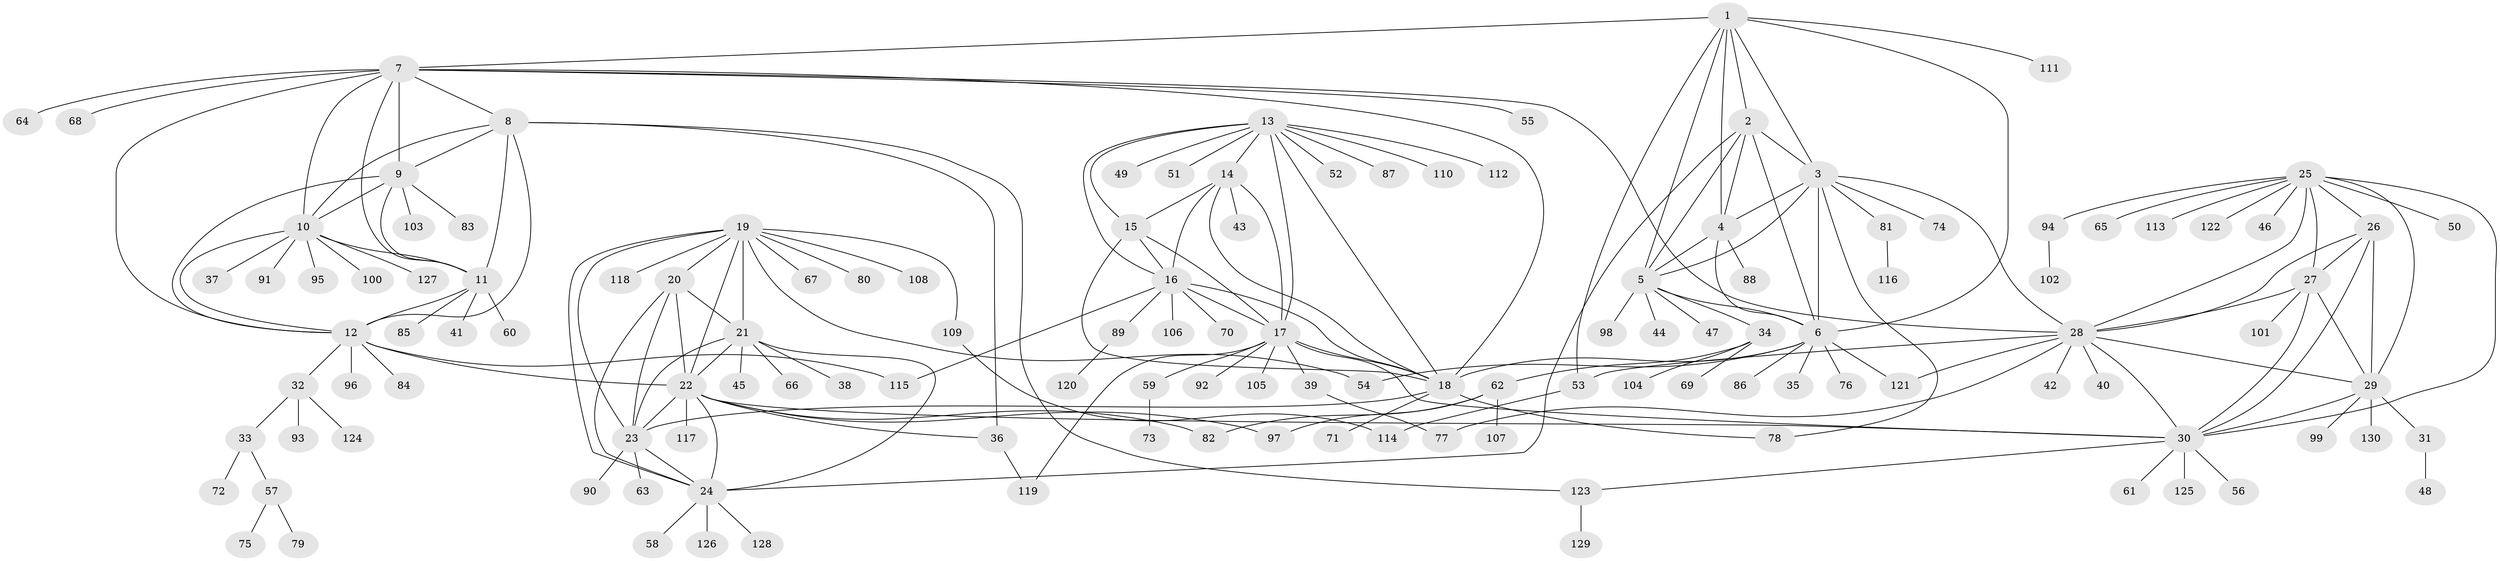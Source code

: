 // Generated by graph-tools (version 1.1) at 2025/26/03/09/25 03:26:46]
// undirected, 130 vertices, 197 edges
graph export_dot {
graph [start="1"]
  node [color=gray90,style=filled];
  1;
  2;
  3;
  4;
  5;
  6;
  7;
  8;
  9;
  10;
  11;
  12;
  13;
  14;
  15;
  16;
  17;
  18;
  19;
  20;
  21;
  22;
  23;
  24;
  25;
  26;
  27;
  28;
  29;
  30;
  31;
  32;
  33;
  34;
  35;
  36;
  37;
  38;
  39;
  40;
  41;
  42;
  43;
  44;
  45;
  46;
  47;
  48;
  49;
  50;
  51;
  52;
  53;
  54;
  55;
  56;
  57;
  58;
  59;
  60;
  61;
  62;
  63;
  64;
  65;
  66;
  67;
  68;
  69;
  70;
  71;
  72;
  73;
  74;
  75;
  76;
  77;
  78;
  79;
  80;
  81;
  82;
  83;
  84;
  85;
  86;
  87;
  88;
  89;
  90;
  91;
  92;
  93;
  94;
  95;
  96;
  97;
  98;
  99;
  100;
  101;
  102;
  103;
  104;
  105;
  106;
  107;
  108;
  109;
  110;
  111;
  112;
  113;
  114;
  115;
  116;
  117;
  118;
  119;
  120;
  121;
  122;
  123;
  124;
  125;
  126;
  127;
  128;
  129;
  130;
  1 -- 2;
  1 -- 3;
  1 -- 4;
  1 -- 5;
  1 -- 6;
  1 -- 7;
  1 -- 53;
  1 -- 111;
  2 -- 3;
  2 -- 4;
  2 -- 5;
  2 -- 6;
  2 -- 24;
  3 -- 4;
  3 -- 5;
  3 -- 6;
  3 -- 28;
  3 -- 74;
  3 -- 78;
  3 -- 81;
  4 -- 5;
  4 -- 6;
  4 -- 88;
  5 -- 6;
  5 -- 34;
  5 -- 44;
  5 -- 47;
  5 -- 98;
  6 -- 18;
  6 -- 35;
  6 -- 54;
  6 -- 76;
  6 -- 86;
  6 -- 121;
  7 -- 8;
  7 -- 9;
  7 -- 10;
  7 -- 11;
  7 -- 12;
  7 -- 18;
  7 -- 28;
  7 -- 55;
  7 -- 64;
  7 -- 68;
  8 -- 9;
  8 -- 10;
  8 -- 11;
  8 -- 12;
  8 -- 36;
  8 -- 123;
  9 -- 10;
  9 -- 11;
  9 -- 12;
  9 -- 83;
  9 -- 103;
  10 -- 11;
  10 -- 12;
  10 -- 37;
  10 -- 91;
  10 -- 95;
  10 -- 100;
  10 -- 127;
  11 -- 12;
  11 -- 41;
  11 -- 60;
  11 -- 85;
  12 -- 22;
  12 -- 32;
  12 -- 84;
  12 -- 96;
  12 -- 115;
  13 -- 14;
  13 -- 15;
  13 -- 16;
  13 -- 17;
  13 -- 18;
  13 -- 49;
  13 -- 51;
  13 -- 52;
  13 -- 87;
  13 -- 110;
  13 -- 112;
  14 -- 15;
  14 -- 16;
  14 -- 17;
  14 -- 18;
  14 -- 43;
  15 -- 16;
  15 -- 17;
  15 -- 18;
  16 -- 17;
  16 -- 18;
  16 -- 70;
  16 -- 89;
  16 -- 106;
  16 -- 115;
  17 -- 18;
  17 -- 30;
  17 -- 39;
  17 -- 59;
  17 -- 92;
  17 -- 105;
  17 -- 119;
  18 -- 23;
  18 -- 71;
  18 -- 78;
  19 -- 20;
  19 -- 21;
  19 -- 22;
  19 -- 23;
  19 -- 24;
  19 -- 54;
  19 -- 67;
  19 -- 80;
  19 -- 108;
  19 -- 109;
  19 -- 118;
  20 -- 21;
  20 -- 22;
  20 -- 23;
  20 -- 24;
  21 -- 22;
  21 -- 23;
  21 -- 24;
  21 -- 38;
  21 -- 45;
  21 -- 66;
  22 -- 23;
  22 -- 24;
  22 -- 30;
  22 -- 36;
  22 -- 82;
  22 -- 97;
  22 -- 117;
  23 -- 24;
  23 -- 63;
  23 -- 90;
  24 -- 58;
  24 -- 126;
  24 -- 128;
  25 -- 26;
  25 -- 27;
  25 -- 28;
  25 -- 29;
  25 -- 30;
  25 -- 46;
  25 -- 50;
  25 -- 65;
  25 -- 94;
  25 -- 113;
  25 -- 122;
  26 -- 27;
  26 -- 28;
  26 -- 29;
  26 -- 30;
  27 -- 28;
  27 -- 29;
  27 -- 30;
  27 -- 101;
  28 -- 29;
  28 -- 30;
  28 -- 40;
  28 -- 42;
  28 -- 53;
  28 -- 77;
  28 -- 121;
  29 -- 30;
  29 -- 31;
  29 -- 99;
  29 -- 130;
  30 -- 56;
  30 -- 61;
  30 -- 123;
  30 -- 125;
  31 -- 48;
  32 -- 33;
  32 -- 93;
  32 -- 124;
  33 -- 57;
  33 -- 72;
  34 -- 62;
  34 -- 69;
  34 -- 104;
  36 -- 119;
  39 -- 77;
  53 -- 114;
  57 -- 75;
  57 -- 79;
  59 -- 73;
  62 -- 82;
  62 -- 97;
  62 -- 107;
  81 -- 116;
  89 -- 120;
  94 -- 102;
  109 -- 114;
  123 -- 129;
}
